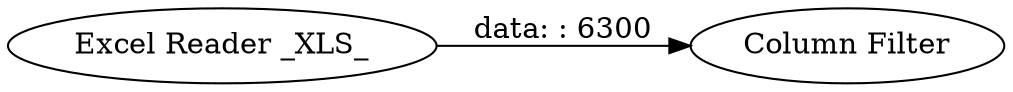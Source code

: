digraph {
	"1944952233519611539_3" [label="Column Filter"]
	"1944952233519611539_1" [label="Excel Reader _XLS_"]
	"1944952233519611539_1" -> "1944952233519611539_3" [label="data: : 6300"]
	rankdir=LR
}
